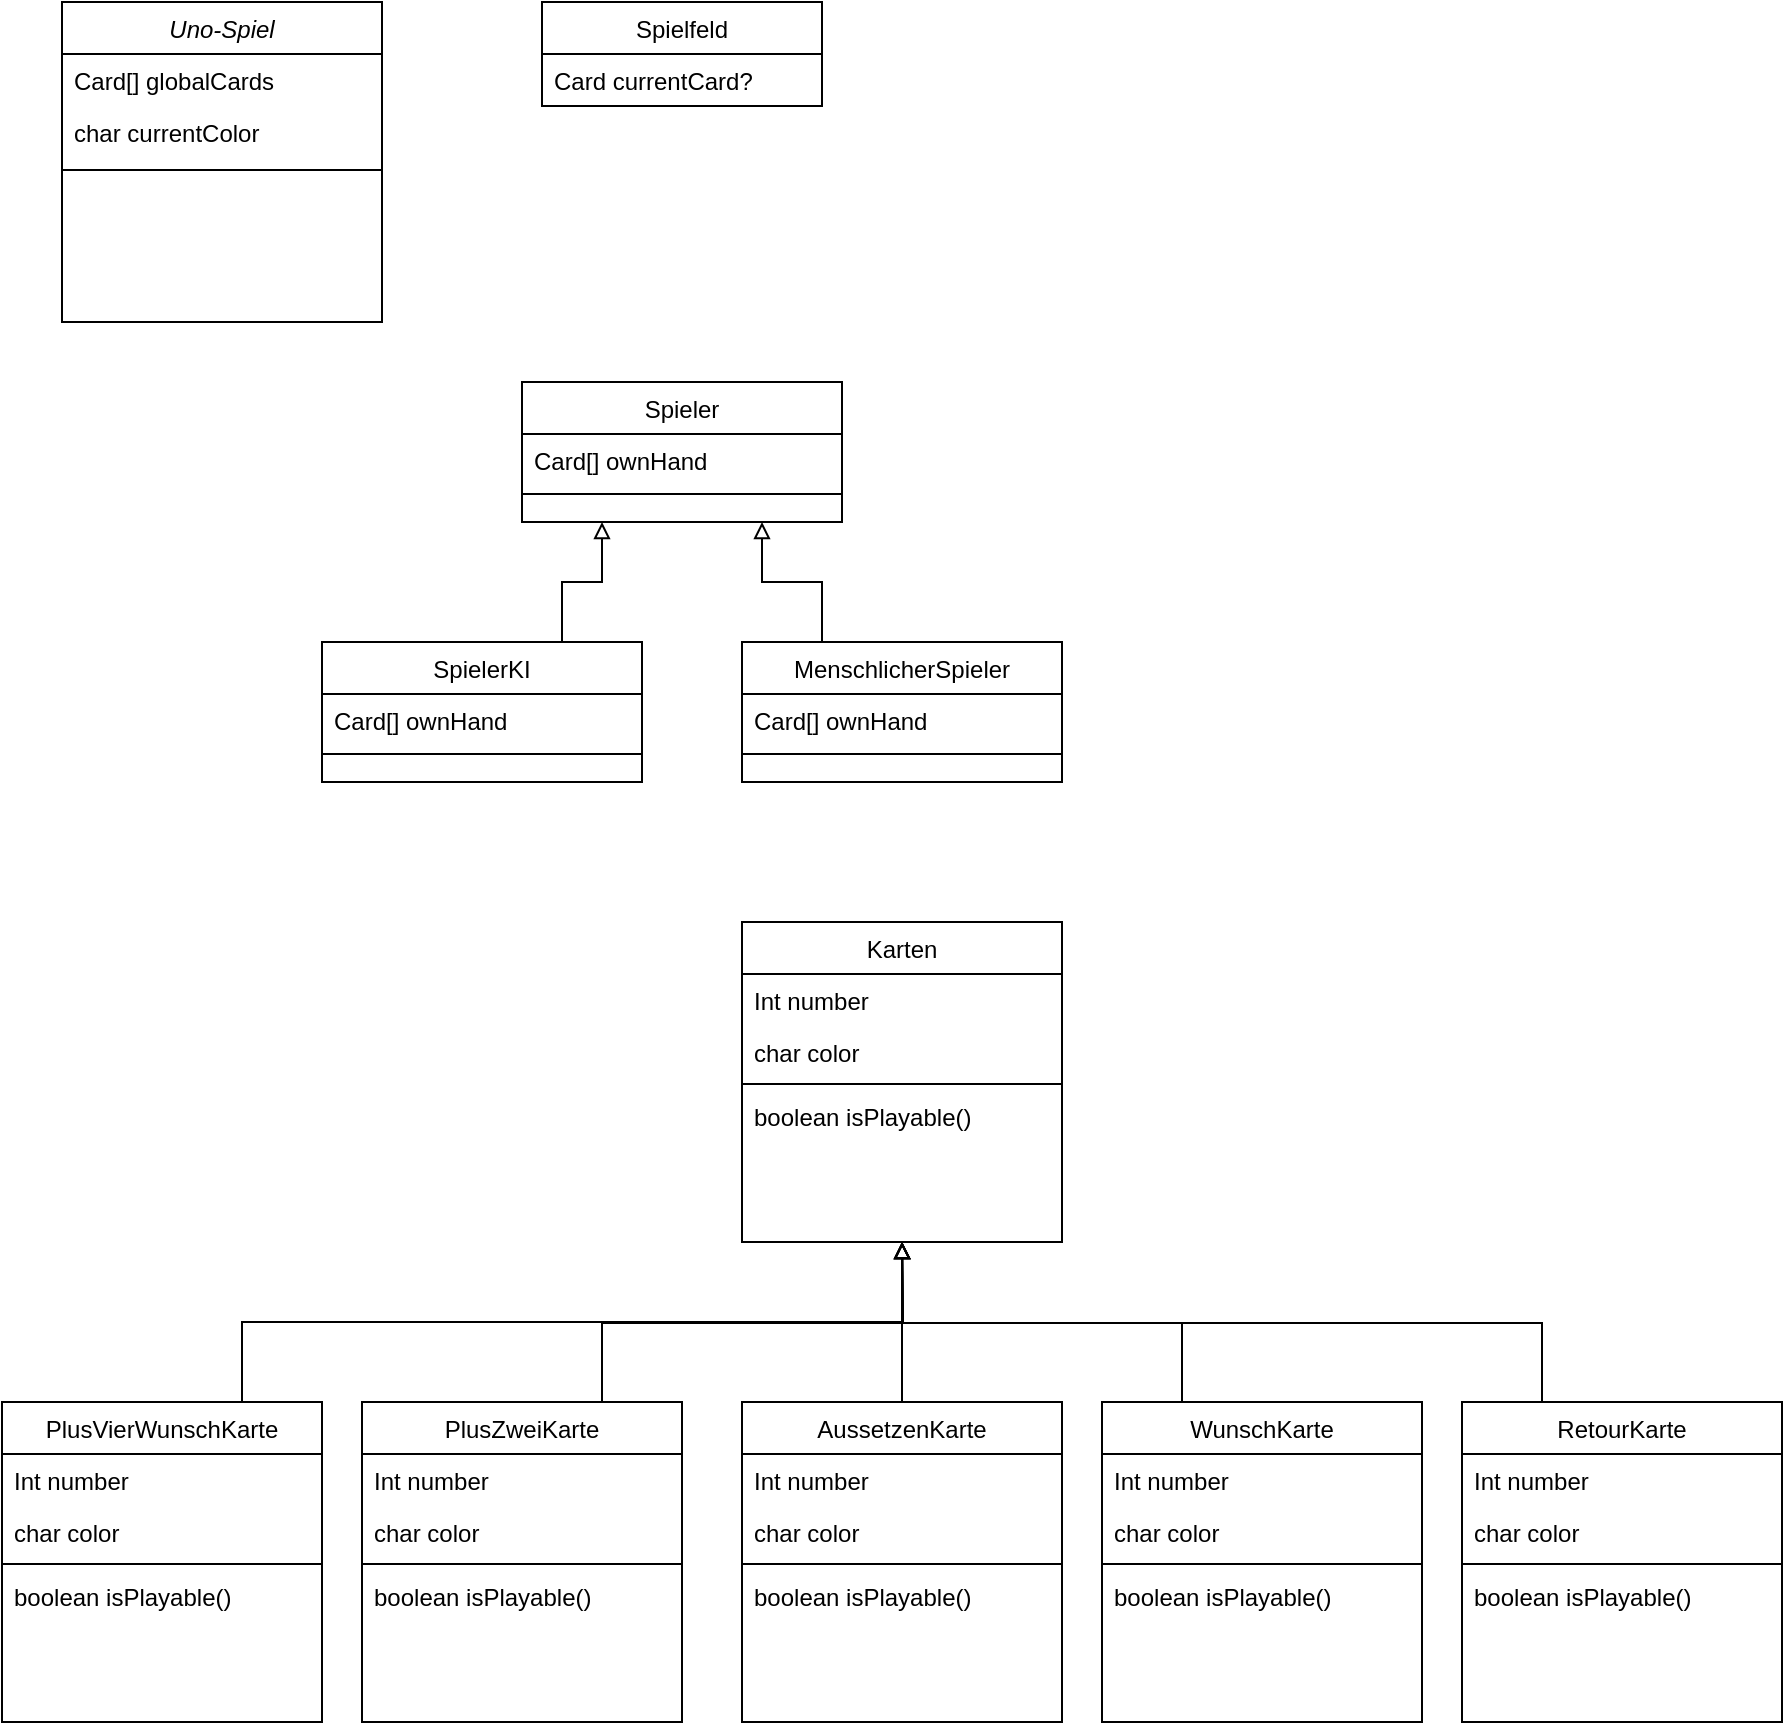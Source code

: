 <mxfile version="15.5.8" type="device"><diagram id="C5RBs43oDa-KdzZeNtuy" name="Page-1"><mxGraphModel dx="1564" dy="928" grid="1" gridSize="10" guides="1" tooltips="1" connect="1" arrows="1" fold="1" page="1" pageScale="1" pageWidth="827" pageHeight="1169" math="0" shadow="0"><root><mxCell id="WIyWlLk6GJQsqaUBKTNV-0"/><mxCell id="WIyWlLk6GJQsqaUBKTNV-1" parent="WIyWlLk6GJQsqaUBKTNV-0"/><mxCell id="zkfFHV4jXpPFQw0GAbJ--0" value="Uno-Spiel" style="swimlane;fontStyle=2;align=center;verticalAlign=top;childLayout=stackLayout;horizontal=1;startSize=26;horizontalStack=0;resizeParent=1;resizeLast=0;collapsible=1;marginBottom=0;rounded=0;shadow=0;strokeWidth=1;" parent="WIyWlLk6GJQsqaUBKTNV-1" vertex="1"><mxGeometry x="240" y="80" width="160" height="160" as="geometry"><mxRectangle x="230" y="140" width="160" height="26" as="alternateBounds"/></mxGeometry></mxCell><mxCell id="zkfFHV4jXpPFQw0GAbJ--3" value="Card[] globalCards&#10;" style="text;align=left;verticalAlign=top;spacingLeft=4;spacingRight=4;overflow=hidden;rotatable=0;points=[[0,0.5],[1,0.5]];portConstraint=eastwest;rounded=0;shadow=0;html=0;" parent="zkfFHV4jXpPFQw0GAbJ--0" vertex="1"><mxGeometry y="26" width="160" height="26" as="geometry"/></mxCell><mxCell id="_A2lnzLD9-dtBOy91JsF-20" value="char currentColor" style="text;align=left;verticalAlign=top;spacingLeft=4;spacingRight=4;overflow=hidden;rotatable=0;points=[[0,0.5],[1,0.5]];portConstraint=eastwest;rounded=0;shadow=0;html=0;" parent="zkfFHV4jXpPFQw0GAbJ--0" vertex="1"><mxGeometry y="52" width="160" height="26" as="geometry"/></mxCell><mxCell id="zkfFHV4jXpPFQw0GAbJ--4" value="" style="line;html=1;strokeWidth=1;align=left;verticalAlign=middle;spacingTop=-1;spacingLeft=3;spacingRight=3;rotatable=0;labelPosition=right;points=[];portConstraint=eastwest;" parent="zkfFHV4jXpPFQw0GAbJ--0" vertex="1"><mxGeometry y="78" width="160" height="12" as="geometry"/></mxCell><mxCell id="1IKezyF3TkbF-tSEOJDL-8" style="edgeStyle=orthogonalEdgeStyle;rounded=0;orthogonalLoop=1;jettySize=auto;html=1;exitX=0.75;exitY=0;exitDx=0;exitDy=0;entryX=0.5;entryY=1;entryDx=0;entryDy=0;endArrow=block;endFill=0;" edge="1" parent="WIyWlLk6GJQsqaUBKTNV-1" source="zkfFHV4jXpPFQw0GAbJ--6" target="_A2lnzLD9-dtBOy91JsF-5"><mxGeometry relative="1" as="geometry"/></mxCell><mxCell id="zkfFHV4jXpPFQw0GAbJ--6" value="PlusVierWunschKarte" style="swimlane;fontStyle=0;align=center;verticalAlign=top;childLayout=stackLayout;horizontal=1;startSize=26;horizontalStack=0;resizeParent=1;resizeLast=0;collapsible=1;marginBottom=0;rounded=0;shadow=0;strokeWidth=1;" parent="WIyWlLk6GJQsqaUBKTNV-1" vertex="1"><mxGeometry x="210" y="780" width="160" height="160" as="geometry"><mxRectangle x="130" y="380" width="160" height="26" as="alternateBounds"/></mxGeometry></mxCell><mxCell id="zkfFHV4jXpPFQw0GAbJ--7" value="Int number" style="text;align=left;verticalAlign=top;spacingLeft=4;spacingRight=4;overflow=hidden;rotatable=0;points=[[0,0.5],[1,0.5]];portConstraint=eastwest;" parent="zkfFHV4jXpPFQw0GAbJ--6" vertex="1"><mxGeometry y="26" width="160" height="26" as="geometry"/></mxCell><mxCell id="zkfFHV4jXpPFQw0GAbJ--8" value="char color" style="text;align=left;verticalAlign=top;spacingLeft=4;spacingRight=4;overflow=hidden;rotatable=0;points=[[0,0.5],[1,0.5]];portConstraint=eastwest;rounded=0;shadow=0;html=0;" parent="zkfFHV4jXpPFQw0GAbJ--6" vertex="1"><mxGeometry y="52" width="160" height="26" as="geometry"/></mxCell><mxCell id="zkfFHV4jXpPFQw0GAbJ--9" value="" style="line;html=1;strokeWidth=1;align=left;verticalAlign=middle;spacingTop=-1;spacingLeft=3;spacingRight=3;rotatable=0;labelPosition=right;points=[];portConstraint=eastwest;" parent="zkfFHV4jXpPFQw0GAbJ--6" vertex="1"><mxGeometry y="78" width="160" height="6" as="geometry"/></mxCell><mxCell id="_A2lnzLD9-dtBOy91JsF-1" value="boolean isPlayable()" style="text;align=left;verticalAlign=top;spacingLeft=4;spacingRight=4;overflow=hidden;rotatable=0;points=[[0,0.5],[1,0.5]];portConstraint=eastwest;rounded=0;shadow=0;html=0;" parent="zkfFHV4jXpPFQw0GAbJ--6" vertex="1"><mxGeometry y="84" width="160" height="26" as="geometry"/></mxCell><mxCell id="1IKezyF3TkbF-tSEOJDL-7" style="edgeStyle=orthogonalEdgeStyle;rounded=0;orthogonalLoop=1;jettySize=auto;html=1;exitX=0.25;exitY=0;exitDx=0;exitDy=0;entryX=0.75;entryY=1;entryDx=0;entryDy=0;endArrow=block;endFill=0;" edge="1" parent="WIyWlLk6GJQsqaUBKTNV-1" source="zkfFHV4jXpPFQw0GAbJ--13" target="_A2lnzLD9-dtBOy91JsF-2"><mxGeometry relative="1" as="geometry"/></mxCell><mxCell id="zkfFHV4jXpPFQw0GAbJ--13" value="MenschlicherSpieler" style="swimlane;fontStyle=0;align=center;verticalAlign=top;childLayout=stackLayout;horizontal=1;startSize=26;horizontalStack=0;resizeParent=1;resizeLast=0;collapsible=1;marginBottom=0;rounded=0;shadow=0;strokeWidth=1;" parent="WIyWlLk6GJQsqaUBKTNV-1" vertex="1"><mxGeometry x="580" y="400" width="160" height="70" as="geometry"><mxRectangle x="340" y="380" width="170" height="26" as="alternateBounds"/></mxGeometry></mxCell><mxCell id="zkfFHV4jXpPFQw0GAbJ--14" value="Card[] ownHand" style="text;align=left;verticalAlign=top;spacingLeft=4;spacingRight=4;overflow=hidden;rotatable=0;points=[[0,0.5],[1,0.5]];portConstraint=eastwest;" parent="zkfFHV4jXpPFQw0GAbJ--13" vertex="1"><mxGeometry y="26" width="160" height="26" as="geometry"/></mxCell><mxCell id="zkfFHV4jXpPFQw0GAbJ--15" value="" style="line;html=1;strokeWidth=1;align=left;verticalAlign=middle;spacingTop=-1;spacingLeft=3;spacingRight=3;rotatable=0;labelPosition=right;points=[];portConstraint=eastwest;" parent="zkfFHV4jXpPFQw0GAbJ--13" vertex="1"><mxGeometry y="52" width="160" height="8" as="geometry"/></mxCell><mxCell id="_A2lnzLD9-dtBOy91JsF-2" value="Spieler" style="swimlane;fontStyle=0;align=center;verticalAlign=top;childLayout=stackLayout;horizontal=1;startSize=26;horizontalStack=0;resizeParent=1;resizeLast=0;collapsible=1;marginBottom=0;rounded=0;shadow=0;strokeWidth=1;" parent="WIyWlLk6GJQsqaUBKTNV-1" vertex="1"><mxGeometry x="470" y="270" width="160" height="70" as="geometry"><mxRectangle x="340" y="380" width="170" height="26" as="alternateBounds"/></mxGeometry></mxCell><mxCell id="_A2lnzLD9-dtBOy91JsF-3" value="Card[] ownHand" style="text;align=left;verticalAlign=top;spacingLeft=4;spacingRight=4;overflow=hidden;rotatable=0;points=[[0,0.5],[1,0.5]];portConstraint=eastwest;" parent="_A2lnzLD9-dtBOy91JsF-2" vertex="1"><mxGeometry y="26" width="160" height="26" as="geometry"/></mxCell><mxCell id="_A2lnzLD9-dtBOy91JsF-4" value="" style="line;html=1;strokeWidth=1;align=left;verticalAlign=middle;spacingTop=-1;spacingLeft=3;spacingRight=3;rotatable=0;labelPosition=right;points=[];portConstraint=eastwest;" parent="_A2lnzLD9-dtBOy91JsF-2" vertex="1"><mxGeometry y="52" width="160" height="8" as="geometry"/></mxCell><mxCell id="_A2lnzLD9-dtBOy91JsF-5" value="Karten" style="swimlane;fontStyle=0;align=center;verticalAlign=top;childLayout=stackLayout;horizontal=1;startSize=26;horizontalStack=0;resizeParent=1;resizeLast=0;collapsible=1;marginBottom=0;rounded=0;shadow=0;strokeWidth=1;" parent="WIyWlLk6GJQsqaUBKTNV-1" vertex="1"><mxGeometry x="580" y="540" width="160" height="160" as="geometry"><mxRectangle x="130" y="380" width="160" height="26" as="alternateBounds"/></mxGeometry></mxCell><mxCell id="_A2lnzLD9-dtBOy91JsF-6" value="Int number" style="text;align=left;verticalAlign=top;spacingLeft=4;spacingRight=4;overflow=hidden;rotatable=0;points=[[0,0.5],[1,0.5]];portConstraint=eastwest;" parent="_A2lnzLD9-dtBOy91JsF-5" vertex="1"><mxGeometry y="26" width="160" height="26" as="geometry"/></mxCell><mxCell id="_A2lnzLD9-dtBOy91JsF-7" value="char color" style="text;align=left;verticalAlign=top;spacingLeft=4;spacingRight=4;overflow=hidden;rotatable=0;points=[[0,0.5],[1,0.5]];portConstraint=eastwest;rounded=0;shadow=0;html=0;" parent="_A2lnzLD9-dtBOy91JsF-5" vertex="1"><mxGeometry y="52" width="160" height="26" as="geometry"/></mxCell><mxCell id="_A2lnzLD9-dtBOy91JsF-8" value="" style="line;html=1;strokeWidth=1;align=left;verticalAlign=middle;spacingTop=-1;spacingLeft=3;spacingRight=3;rotatable=0;labelPosition=right;points=[];portConstraint=eastwest;" parent="_A2lnzLD9-dtBOy91JsF-5" vertex="1"><mxGeometry y="78" width="160" height="6" as="geometry"/></mxCell><mxCell id="_A2lnzLD9-dtBOy91JsF-9" value="boolean isPlayable()" style="text;align=left;verticalAlign=top;spacingLeft=4;spacingRight=4;overflow=hidden;rotatable=0;points=[[0,0.5],[1,0.5]];portConstraint=eastwest;rounded=0;shadow=0;html=0;" parent="_A2lnzLD9-dtBOy91JsF-5" vertex="1"><mxGeometry y="84" width="160" height="26" as="geometry"/></mxCell><mxCell id="1IKezyF3TkbF-tSEOJDL-12" style="edgeStyle=orthogonalEdgeStyle;rounded=0;orthogonalLoop=1;jettySize=auto;html=1;exitX=0.75;exitY=0;exitDx=0;exitDy=0;endArrow=block;endFill=0;" edge="1" parent="WIyWlLk6GJQsqaUBKTNV-1" source="_A2lnzLD9-dtBOy91JsF-10"><mxGeometry relative="1" as="geometry"><mxPoint x="660" y="700" as="targetPoint"/></mxGeometry></mxCell><mxCell id="_A2lnzLD9-dtBOy91JsF-10" value="PlusZweiKarte" style="swimlane;fontStyle=0;align=center;verticalAlign=top;childLayout=stackLayout;horizontal=1;startSize=26;horizontalStack=0;resizeParent=1;resizeLast=0;collapsible=1;marginBottom=0;rounded=0;shadow=0;strokeWidth=1;" parent="WIyWlLk6GJQsqaUBKTNV-1" vertex="1"><mxGeometry x="390" y="780" width="160" height="160" as="geometry"><mxRectangle x="130" y="380" width="160" height="26" as="alternateBounds"/></mxGeometry></mxCell><mxCell id="_A2lnzLD9-dtBOy91JsF-11" value="Int number" style="text;align=left;verticalAlign=top;spacingLeft=4;spacingRight=4;overflow=hidden;rotatable=0;points=[[0,0.5],[1,0.5]];portConstraint=eastwest;" parent="_A2lnzLD9-dtBOy91JsF-10" vertex="1"><mxGeometry y="26" width="160" height="26" as="geometry"/></mxCell><mxCell id="_A2lnzLD9-dtBOy91JsF-12" value="char color" style="text;align=left;verticalAlign=top;spacingLeft=4;spacingRight=4;overflow=hidden;rotatable=0;points=[[0,0.5],[1,0.5]];portConstraint=eastwest;rounded=0;shadow=0;html=0;" parent="_A2lnzLD9-dtBOy91JsF-10" vertex="1"><mxGeometry y="52" width="160" height="26" as="geometry"/></mxCell><mxCell id="_A2lnzLD9-dtBOy91JsF-13" value="" style="line;html=1;strokeWidth=1;align=left;verticalAlign=middle;spacingTop=-1;spacingLeft=3;spacingRight=3;rotatable=0;labelPosition=right;points=[];portConstraint=eastwest;" parent="_A2lnzLD9-dtBOy91JsF-10" vertex="1"><mxGeometry y="78" width="160" height="6" as="geometry"/></mxCell><mxCell id="_A2lnzLD9-dtBOy91JsF-14" value="boolean isPlayable()" style="text;align=left;verticalAlign=top;spacingLeft=4;spacingRight=4;overflow=hidden;rotatable=0;points=[[0,0.5],[1,0.5]];portConstraint=eastwest;rounded=0;shadow=0;html=0;" parent="_A2lnzLD9-dtBOy91JsF-10" vertex="1"><mxGeometry y="84" width="160" height="26" as="geometry"/></mxCell><mxCell id="1IKezyF3TkbF-tSEOJDL-10" style="edgeStyle=orthogonalEdgeStyle;rounded=0;orthogonalLoop=1;jettySize=auto;html=1;exitX=0.25;exitY=0;exitDx=0;exitDy=0;endArrow=block;endFill=0;" edge="1" parent="WIyWlLk6GJQsqaUBKTNV-1" source="_A2lnzLD9-dtBOy91JsF-15"><mxGeometry relative="1" as="geometry"><mxPoint x="660" y="700" as="targetPoint"/></mxGeometry></mxCell><mxCell id="_A2lnzLD9-dtBOy91JsF-15" value="WunschKarte" style="swimlane;fontStyle=0;align=center;verticalAlign=top;childLayout=stackLayout;horizontal=1;startSize=26;horizontalStack=0;resizeParent=1;resizeLast=0;collapsible=1;marginBottom=0;rounded=0;shadow=0;strokeWidth=1;" parent="WIyWlLk6GJQsqaUBKTNV-1" vertex="1"><mxGeometry x="760" y="780" width="160" height="160" as="geometry"><mxRectangle x="130" y="380" width="160" height="26" as="alternateBounds"/></mxGeometry></mxCell><mxCell id="_A2lnzLD9-dtBOy91JsF-16" value="Int number" style="text;align=left;verticalAlign=top;spacingLeft=4;spacingRight=4;overflow=hidden;rotatable=0;points=[[0,0.5],[1,0.5]];portConstraint=eastwest;" parent="_A2lnzLD9-dtBOy91JsF-15" vertex="1"><mxGeometry y="26" width="160" height="26" as="geometry"/></mxCell><mxCell id="_A2lnzLD9-dtBOy91JsF-17" value="char color" style="text;align=left;verticalAlign=top;spacingLeft=4;spacingRight=4;overflow=hidden;rotatable=0;points=[[0,0.5],[1,0.5]];portConstraint=eastwest;rounded=0;shadow=0;html=0;" parent="_A2lnzLD9-dtBOy91JsF-15" vertex="1"><mxGeometry y="52" width="160" height="26" as="geometry"/></mxCell><mxCell id="_A2lnzLD9-dtBOy91JsF-18" value="" style="line;html=1;strokeWidth=1;align=left;verticalAlign=middle;spacingTop=-1;spacingLeft=3;spacingRight=3;rotatable=0;labelPosition=right;points=[];portConstraint=eastwest;" parent="_A2lnzLD9-dtBOy91JsF-15" vertex="1"><mxGeometry y="78" width="160" height="6" as="geometry"/></mxCell><mxCell id="_A2lnzLD9-dtBOy91JsF-19" value="boolean isPlayable()" style="text;align=left;verticalAlign=top;spacingLeft=4;spacingRight=4;overflow=hidden;rotatable=0;points=[[0,0.5],[1,0.5]];portConstraint=eastwest;rounded=0;shadow=0;html=0;" parent="_A2lnzLD9-dtBOy91JsF-15" vertex="1"><mxGeometry y="84" width="160" height="26" as="geometry"/></mxCell><mxCell id="1IKezyF3TkbF-tSEOJDL-13" style="edgeStyle=orthogonalEdgeStyle;rounded=0;orthogonalLoop=1;jettySize=auto;html=1;exitX=0.5;exitY=0;exitDx=0;exitDy=0;endArrow=block;endFill=0;" edge="1" parent="WIyWlLk6GJQsqaUBKTNV-1" source="_A2lnzLD9-dtBOy91JsF-21"><mxGeometry relative="1" as="geometry"><mxPoint x="660.143" y="700" as="targetPoint"/></mxGeometry></mxCell><mxCell id="_A2lnzLD9-dtBOy91JsF-21" value="AussetzenKarte" style="swimlane;fontStyle=0;align=center;verticalAlign=top;childLayout=stackLayout;horizontal=1;startSize=26;horizontalStack=0;resizeParent=1;resizeLast=0;collapsible=1;marginBottom=0;rounded=0;shadow=0;strokeWidth=1;" parent="WIyWlLk6GJQsqaUBKTNV-1" vertex="1"><mxGeometry x="580" y="780" width="160" height="160" as="geometry"><mxRectangle x="130" y="380" width="160" height="26" as="alternateBounds"/></mxGeometry></mxCell><mxCell id="_A2lnzLD9-dtBOy91JsF-22" value="Int number" style="text;align=left;verticalAlign=top;spacingLeft=4;spacingRight=4;overflow=hidden;rotatable=0;points=[[0,0.5],[1,0.5]];portConstraint=eastwest;" parent="_A2lnzLD9-dtBOy91JsF-21" vertex="1"><mxGeometry y="26" width="160" height="26" as="geometry"/></mxCell><mxCell id="_A2lnzLD9-dtBOy91JsF-23" value="char color" style="text;align=left;verticalAlign=top;spacingLeft=4;spacingRight=4;overflow=hidden;rotatable=0;points=[[0,0.5],[1,0.5]];portConstraint=eastwest;rounded=0;shadow=0;html=0;" parent="_A2lnzLD9-dtBOy91JsF-21" vertex="1"><mxGeometry y="52" width="160" height="26" as="geometry"/></mxCell><mxCell id="_A2lnzLD9-dtBOy91JsF-24" value="" style="line;html=1;strokeWidth=1;align=left;verticalAlign=middle;spacingTop=-1;spacingLeft=3;spacingRight=3;rotatable=0;labelPosition=right;points=[];portConstraint=eastwest;" parent="_A2lnzLD9-dtBOy91JsF-21" vertex="1"><mxGeometry y="78" width="160" height="6" as="geometry"/></mxCell><mxCell id="_A2lnzLD9-dtBOy91JsF-25" value="boolean isPlayable()" style="text;align=left;verticalAlign=top;spacingLeft=4;spacingRight=4;overflow=hidden;rotatable=0;points=[[0,0.5],[1,0.5]];portConstraint=eastwest;rounded=0;shadow=0;html=0;" parent="_A2lnzLD9-dtBOy91JsF-21" vertex="1"><mxGeometry y="84" width="160" height="26" as="geometry"/></mxCell><mxCell id="_A2lnzLD9-dtBOy91JsF-27" value="Spielfeld" style="swimlane;fontStyle=0;childLayout=stackLayout;horizontal=1;startSize=26;fillColor=none;horizontalStack=0;resizeParent=1;resizeParentMax=0;resizeLast=0;collapsible=1;marginBottom=0;" parent="WIyWlLk6GJQsqaUBKTNV-1" vertex="1"><mxGeometry x="480" y="80" width="140" height="52" as="geometry"/></mxCell><mxCell id="_A2lnzLD9-dtBOy91JsF-28" value="Card currentCard?" style="text;strokeColor=none;fillColor=none;align=left;verticalAlign=top;spacingLeft=4;spacingRight=4;overflow=hidden;rotatable=0;points=[[0,0.5],[1,0.5]];portConstraint=eastwest;" parent="_A2lnzLD9-dtBOy91JsF-27" vertex="1"><mxGeometry y="26" width="140" height="26" as="geometry"/></mxCell><mxCell id="1IKezyF3TkbF-tSEOJDL-6" style="edgeStyle=orthogonalEdgeStyle;rounded=0;orthogonalLoop=1;jettySize=auto;html=1;exitX=0.75;exitY=0;exitDx=0;exitDy=0;entryX=0.25;entryY=1;entryDx=0;entryDy=0;endArrow=block;endFill=0;" edge="1" parent="WIyWlLk6GJQsqaUBKTNV-1" source="vnUu7vsqxlIODoXjQ1Ak-0" target="_A2lnzLD9-dtBOy91JsF-2"><mxGeometry relative="1" as="geometry"/></mxCell><mxCell id="vnUu7vsqxlIODoXjQ1Ak-0" value="SpielerKI" style="swimlane;fontStyle=0;align=center;verticalAlign=top;childLayout=stackLayout;horizontal=1;startSize=26;horizontalStack=0;resizeParent=1;resizeLast=0;collapsible=1;marginBottom=0;rounded=0;shadow=0;strokeWidth=1;" parent="WIyWlLk6GJQsqaUBKTNV-1" vertex="1"><mxGeometry x="370" y="400" width="160" height="70" as="geometry"><mxRectangle x="340" y="380" width="170" height="26" as="alternateBounds"/></mxGeometry></mxCell><mxCell id="vnUu7vsqxlIODoXjQ1Ak-1" value="Card[] ownHand" style="text;align=left;verticalAlign=top;spacingLeft=4;spacingRight=4;overflow=hidden;rotatable=0;points=[[0,0.5],[1,0.5]];portConstraint=eastwest;" parent="vnUu7vsqxlIODoXjQ1Ak-0" vertex="1"><mxGeometry y="26" width="160" height="26" as="geometry"/></mxCell><mxCell id="vnUu7vsqxlIODoXjQ1Ak-2" value="" style="line;html=1;strokeWidth=1;align=left;verticalAlign=middle;spacingTop=-1;spacingLeft=3;spacingRight=3;rotatable=0;labelPosition=right;points=[];portConstraint=eastwest;" parent="vnUu7vsqxlIODoXjQ1Ak-0" vertex="1"><mxGeometry y="52" width="160" height="8" as="geometry"/></mxCell><mxCell id="1IKezyF3TkbF-tSEOJDL-9" style="edgeStyle=orthogonalEdgeStyle;rounded=0;orthogonalLoop=1;jettySize=auto;html=1;exitX=0.25;exitY=0;exitDx=0;exitDy=0;endArrow=block;endFill=0;" edge="1" parent="WIyWlLk6GJQsqaUBKTNV-1" source="1IKezyF3TkbF-tSEOJDL-0"><mxGeometry relative="1" as="geometry"><mxPoint x="660" y="700" as="targetPoint"/></mxGeometry></mxCell><mxCell id="1IKezyF3TkbF-tSEOJDL-0" value="RetourKarte" style="swimlane;fontStyle=0;align=center;verticalAlign=top;childLayout=stackLayout;horizontal=1;startSize=26;horizontalStack=0;resizeParent=1;resizeLast=0;collapsible=1;marginBottom=0;rounded=0;shadow=0;strokeWidth=1;" vertex="1" parent="WIyWlLk6GJQsqaUBKTNV-1"><mxGeometry x="940" y="780" width="160" height="160" as="geometry"><mxRectangle x="130" y="380" width="160" height="26" as="alternateBounds"/></mxGeometry></mxCell><mxCell id="1IKezyF3TkbF-tSEOJDL-1" value="Int number" style="text;align=left;verticalAlign=top;spacingLeft=4;spacingRight=4;overflow=hidden;rotatable=0;points=[[0,0.5],[1,0.5]];portConstraint=eastwest;" vertex="1" parent="1IKezyF3TkbF-tSEOJDL-0"><mxGeometry y="26" width="160" height="26" as="geometry"/></mxCell><mxCell id="1IKezyF3TkbF-tSEOJDL-2" value="char color" style="text;align=left;verticalAlign=top;spacingLeft=4;spacingRight=4;overflow=hidden;rotatable=0;points=[[0,0.5],[1,0.5]];portConstraint=eastwest;rounded=0;shadow=0;html=0;" vertex="1" parent="1IKezyF3TkbF-tSEOJDL-0"><mxGeometry y="52" width="160" height="26" as="geometry"/></mxCell><mxCell id="1IKezyF3TkbF-tSEOJDL-3" value="" style="line;html=1;strokeWidth=1;align=left;verticalAlign=middle;spacingTop=-1;spacingLeft=3;spacingRight=3;rotatable=0;labelPosition=right;points=[];portConstraint=eastwest;" vertex="1" parent="1IKezyF3TkbF-tSEOJDL-0"><mxGeometry y="78" width="160" height="6" as="geometry"/></mxCell><mxCell id="1IKezyF3TkbF-tSEOJDL-4" value="boolean isPlayable()" style="text;align=left;verticalAlign=top;spacingLeft=4;spacingRight=4;overflow=hidden;rotatable=0;points=[[0,0.5],[1,0.5]];portConstraint=eastwest;rounded=0;shadow=0;html=0;" vertex="1" parent="1IKezyF3TkbF-tSEOJDL-0"><mxGeometry y="84" width="160" height="26" as="geometry"/></mxCell></root></mxGraphModel></diagram></mxfile>